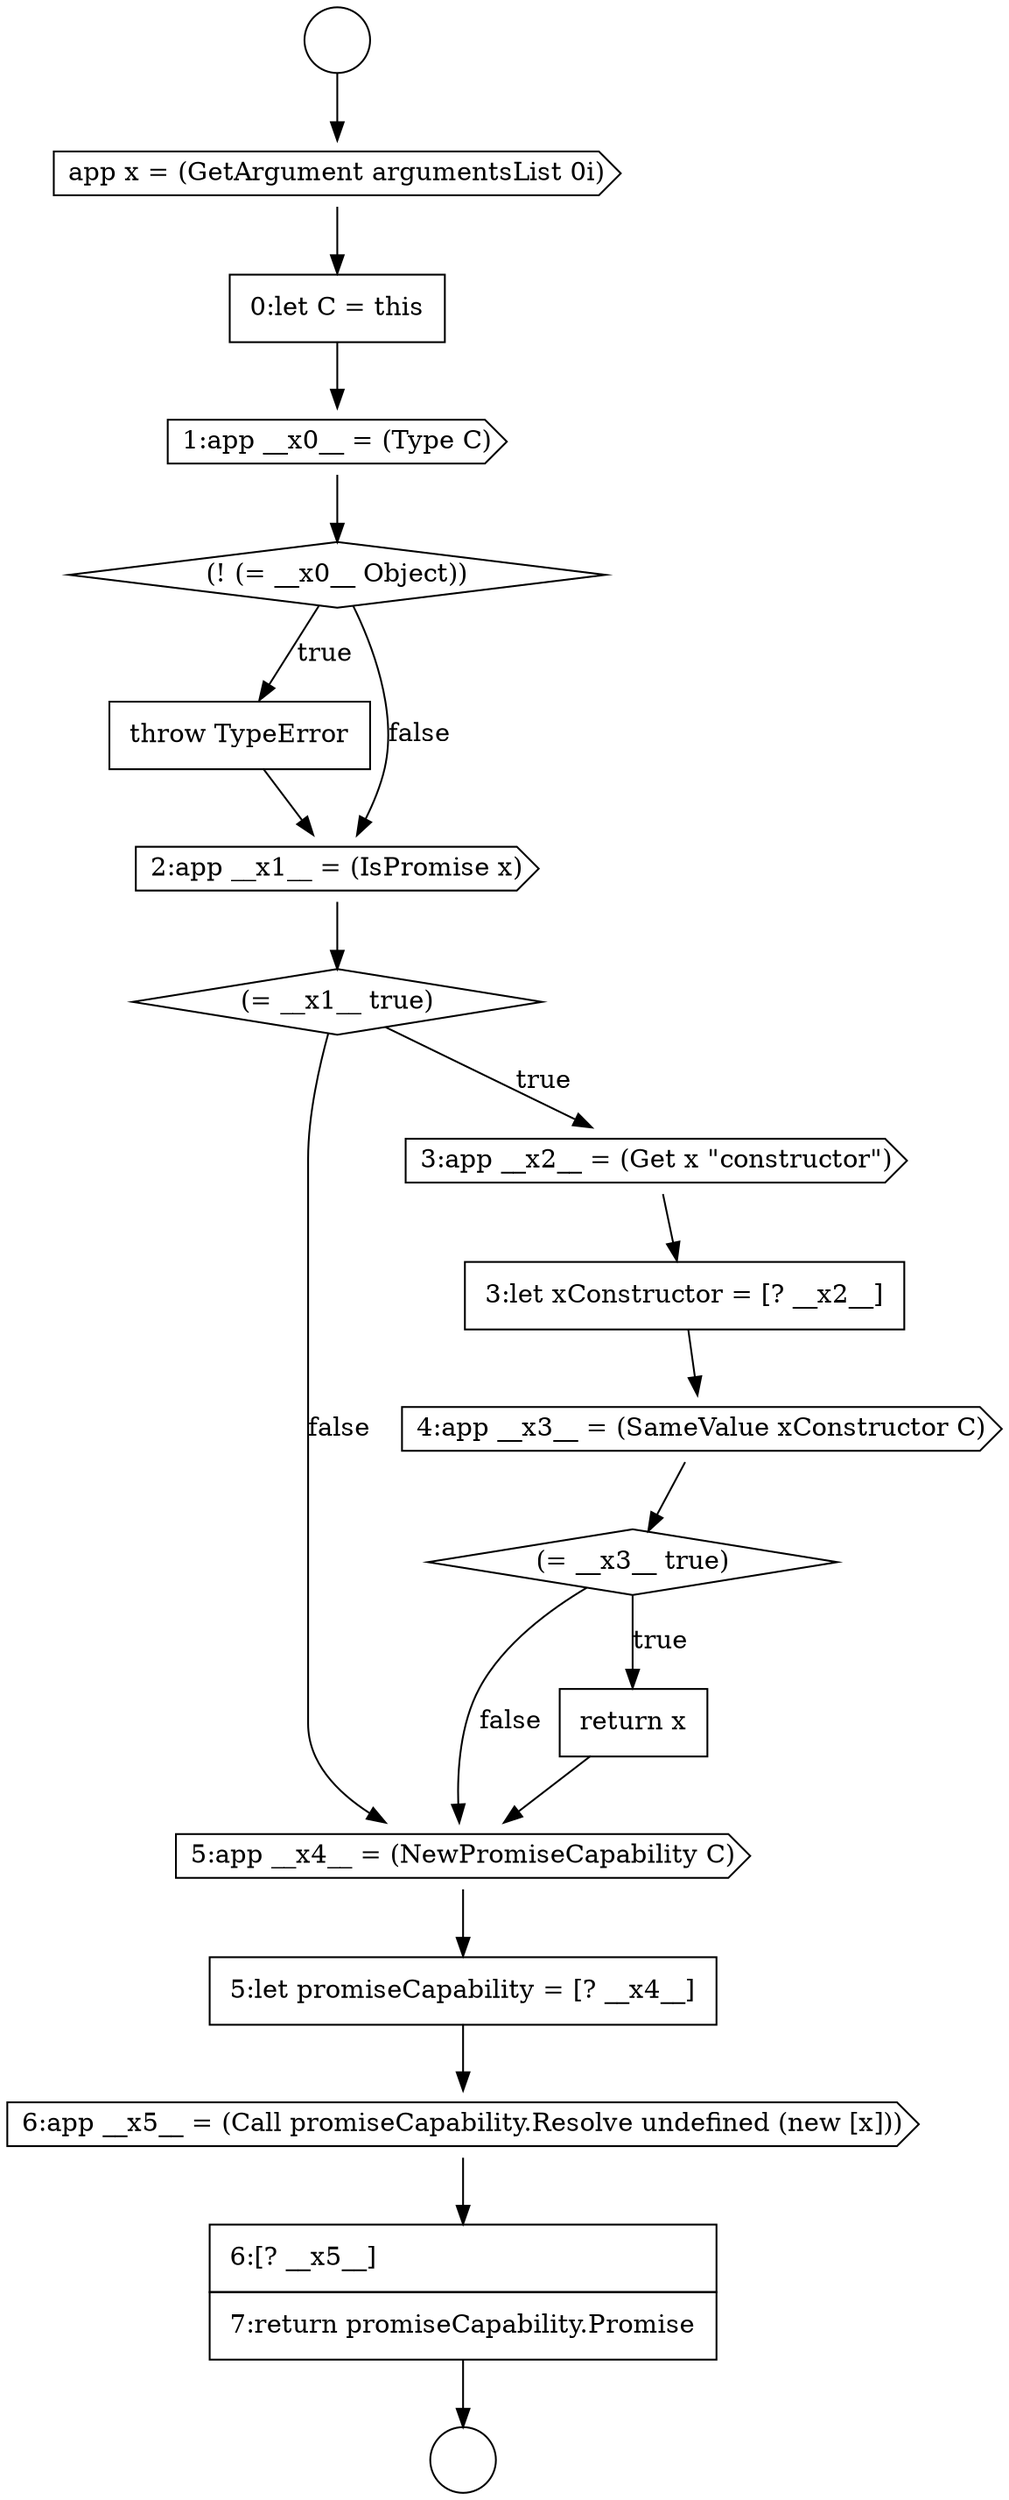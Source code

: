 digraph {
  node16071 [shape=none, margin=0, label=<<font color="black">
    <table border="0" cellborder="1" cellspacing="0" cellpadding="10">
      <tr><td align="left">3:let xConstructor = [? __x2__]</td></tr>
    </table>
  </font>> color="black" fillcolor="white" style=filled]
  node16067 [shape=none, margin=0, label=<<font color="black">
    <table border="0" cellborder="1" cellspacing="0" cellpadding="10">
      <tr><td align="left">throw TypeError</td></tr>
    </table>
  </font>> color="black" fillcolor="white" style=filled]
  node16077 [shape=cds, label=<<font color="black">6:app __x5__ = (Call promiseCapability.Resolve undefined (new [x]))</font>> color="black" fillcolor="white" style=filled]
  node16076 [shape=none, margin=0, label=<<font color="black">
    <table border="0" cellborder="1" cellspacing="0" cellpadding="10">
      <tr><td align="left">5:let promiseCapability = [? __x4__]</td></tr>
    </table>
  </font>> color="black" fillcolor="white" style=filled]
  node16072 [shape=cds, label=<<font color="black">4:app __x3__ = (SameValue xConstructor C)</font>> color="black" fillcolor="white" style=filled]
  node16068 [shape=cds, label=<<font color="black">2:app __x1__ = (IsPromise x)</font>> color="black" fillcolor="white" style=filled]
  node16063 [shape=cds, label=<<font color="black">app x = (GetArgument argumentsList 0i)</font>> color="black" fillcolor="white" style=filled]
  node16075 [shape=cds, label=<<font color="black">5:app __x4__ = (NewPromiseCapability C)</font>> color="black" fillcolor="white" style=filled]
  node16065 [shape=cds, label=<<font color="black">1:app __x0__ = (Type C)</font>> color="black" fillcolor="white" style=filled]
  node16069 [shape=diamond, label=<<font color="black">(= __x1__ true)</font>> color="black" fillcolor="white" style=filled]
  node16062 [shape=circle label=" " color="black" fillcolor="white" style=filled]
  node16064 [shape=none, margin=0, label=<<font color="black">
    <table border="0" cellborder="1" cellspacing="0" cellpadding="10">
      <tr><td align="left">0:let C = this</td></tr>
    </table>
  </font>> color="black" fillcolor="white" style=filled]
  node16070 [shape=cds, label=<<font color="black">3:app __x2__ = (Get x &quot;constructor&quot;)</font>> color="black" fillcolor="white" style=filled]
  node16074 [shape=none, margin=0, label=<<font color="black">
    <table border="0" cellborder="1" cellspacing="0" cellpadding="10">
      <tr><td align="left">return x</td></tr>
    </table>
  </font>> color="black" fillcolor="white" style=filled]
  node16061 [shape=circle label=" " color="black" fillcolor="white" style=filled]
  node16066 [shape=diamond, label=<<font color="black">(! (= __x0__ Object))</font>> color="black" fillcolor="white" style=filled]
  node16078 [shape=none, margin=0, label=<<font color="black">
    <table border="0" cellborder="1" cellspacing="0" cellpadding="10">
      <tr><td align="left">6:[? __x5__]</td></tr>
      <tr><td align="left">7:return promiseCapability.Promise</td></tr>
    </table>
  </font>> color="black" fillcolor="white" style=filled]
  node16073 [shape=diamond, label=<<font color="black">(= __x3__ true)</font>> color="black" fillcolor="white" style=filled]
  node16063 -> node16064 [ color="black"]
  node16069 -> node16070 [label=<<font color="black">true</font>> color="black"]
  node16069 -> node16075 [label=<<font color="black">false</font>> color="black"]
  node16071 -> node16072 [ color="black"]
  node16076 -> node16077 [ color="black"]
  node16075 -> node16076 [ color="black"]
  node16073 -> node16074 [label=<<font color="black">true</font>> color="black"]
  node16073 -> node16075 [label=<<font color="black">false</font>> color="black"]
  node16070 -> node16071 [ color="black"]
  node16067 -> node16068 [ color="black"]
  node16068 -> node16069 [ color="black"]
  node16078 -> node16062 [ color="black"]
  node16065 -> node16066 [ color="black"]
  node16066 -> node16067 [label=<<font color="black">true</font>> color="black"]
  node16066 -> node16068 [label=<<font color="black">false</font>> color="black"]
  node16064 -> node16065 [ color="black"]
  node16061 -> node16063 [ color="black"]
  node16077 -> node16078 [ color="black"]
  node16072 -> node16073 [ color="black"]
  node16074 -> node16075 [ color="black"]
}
